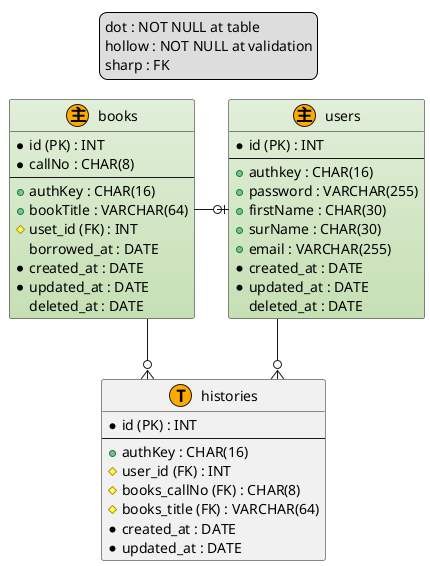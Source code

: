 @startuml Library

!define MAIN_ENTITY #E2EFDA-C6E0B4
!define MASTER_MARK_COLOR AAFFAA
!define TRANSACTION_MARK_COLOR FFAA00

skinparam linetype ortho

legend top
  dot : NOT NULL at table
  hollow : NOT NULL at validation
  sharp : FK
end legend

entity users <<主,TRANSACTION_MARK_COLOR>> MAIN_ENTITY {
  * id (PK) : INT  
  --
  + authkey : CHAR(16) 
  + password : VARCHAR(255)
  + firstName : CHAR(30)
  + surName : CHAR(30)
  + email : VARCHAR(255)
  * created_at : DATE
  * updated_at : DATE
  deleted_at : DATE
}

entity books <<主,TRANSACTION_MARK_COLOR>> MAIN_ENTITY {
  * id (PK) : INT
  * callNo : CHAR(8)
  --
  + authKey : CHAR(16)
  + bookTitle : VARCHAR(64)
  # uset_id (FK) : INT
  borrowed_at : DATE
  * created_at : DATE
  * updated_at : DATE
  deleted_at : DATE
}

entity histories <<T,TRANSACTION_MARK_COLOR>>{
  * id (PK) : INT
  --
  + authKey : CHAR(16)
  # user_id (FK) : INT
  # books_callNo (FK) : CHAR(8)
  # books_title (FK) : VARCHAR(64)
  * created_at : DATE
  * updated_at : DATE
}

users -d-o{ histories
books -o{ histories
books -o| users

@enduml